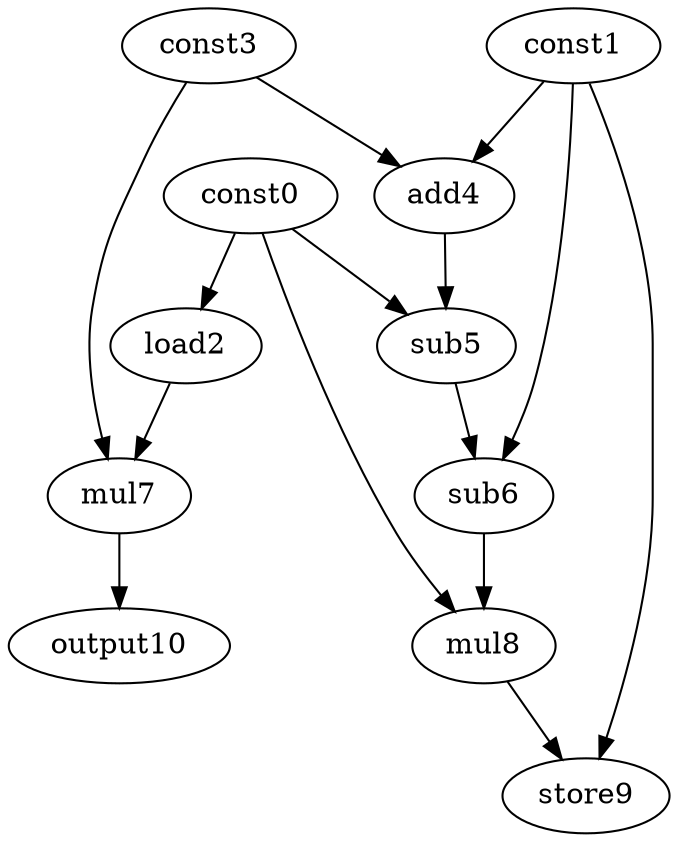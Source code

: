 digraph G { 
const0[opcode=const]; 
const1[opcode=const]; 
load2[opcode=load]; 
const3[opcode=const]; 
add4[opcode=add]; 
sub5[opcode=sub]; 
sub6[opcode=sub]; 
mul7[opcode=mul]; 
mul8[opcode=mul]; 
store9[opcode=store]; 
output10[opcode=output]; 
const0->load2[operand=0];
const1->add4[operand=0];
const3->add4[operand=1];
const0->sub5[operand=0];
add4->sub5[operand=1];
load2->mul7[operand=0];
const3->mul7[operand=1];
const1->sub6[operand=0];
sub5->sub6[operand=1];
mul7->output10[operand=0];
const0->mul8[operand=0];
sub6->mul8[operand=1];
mul8->store9[operand=0];
const1->store9[operand=1];
}
